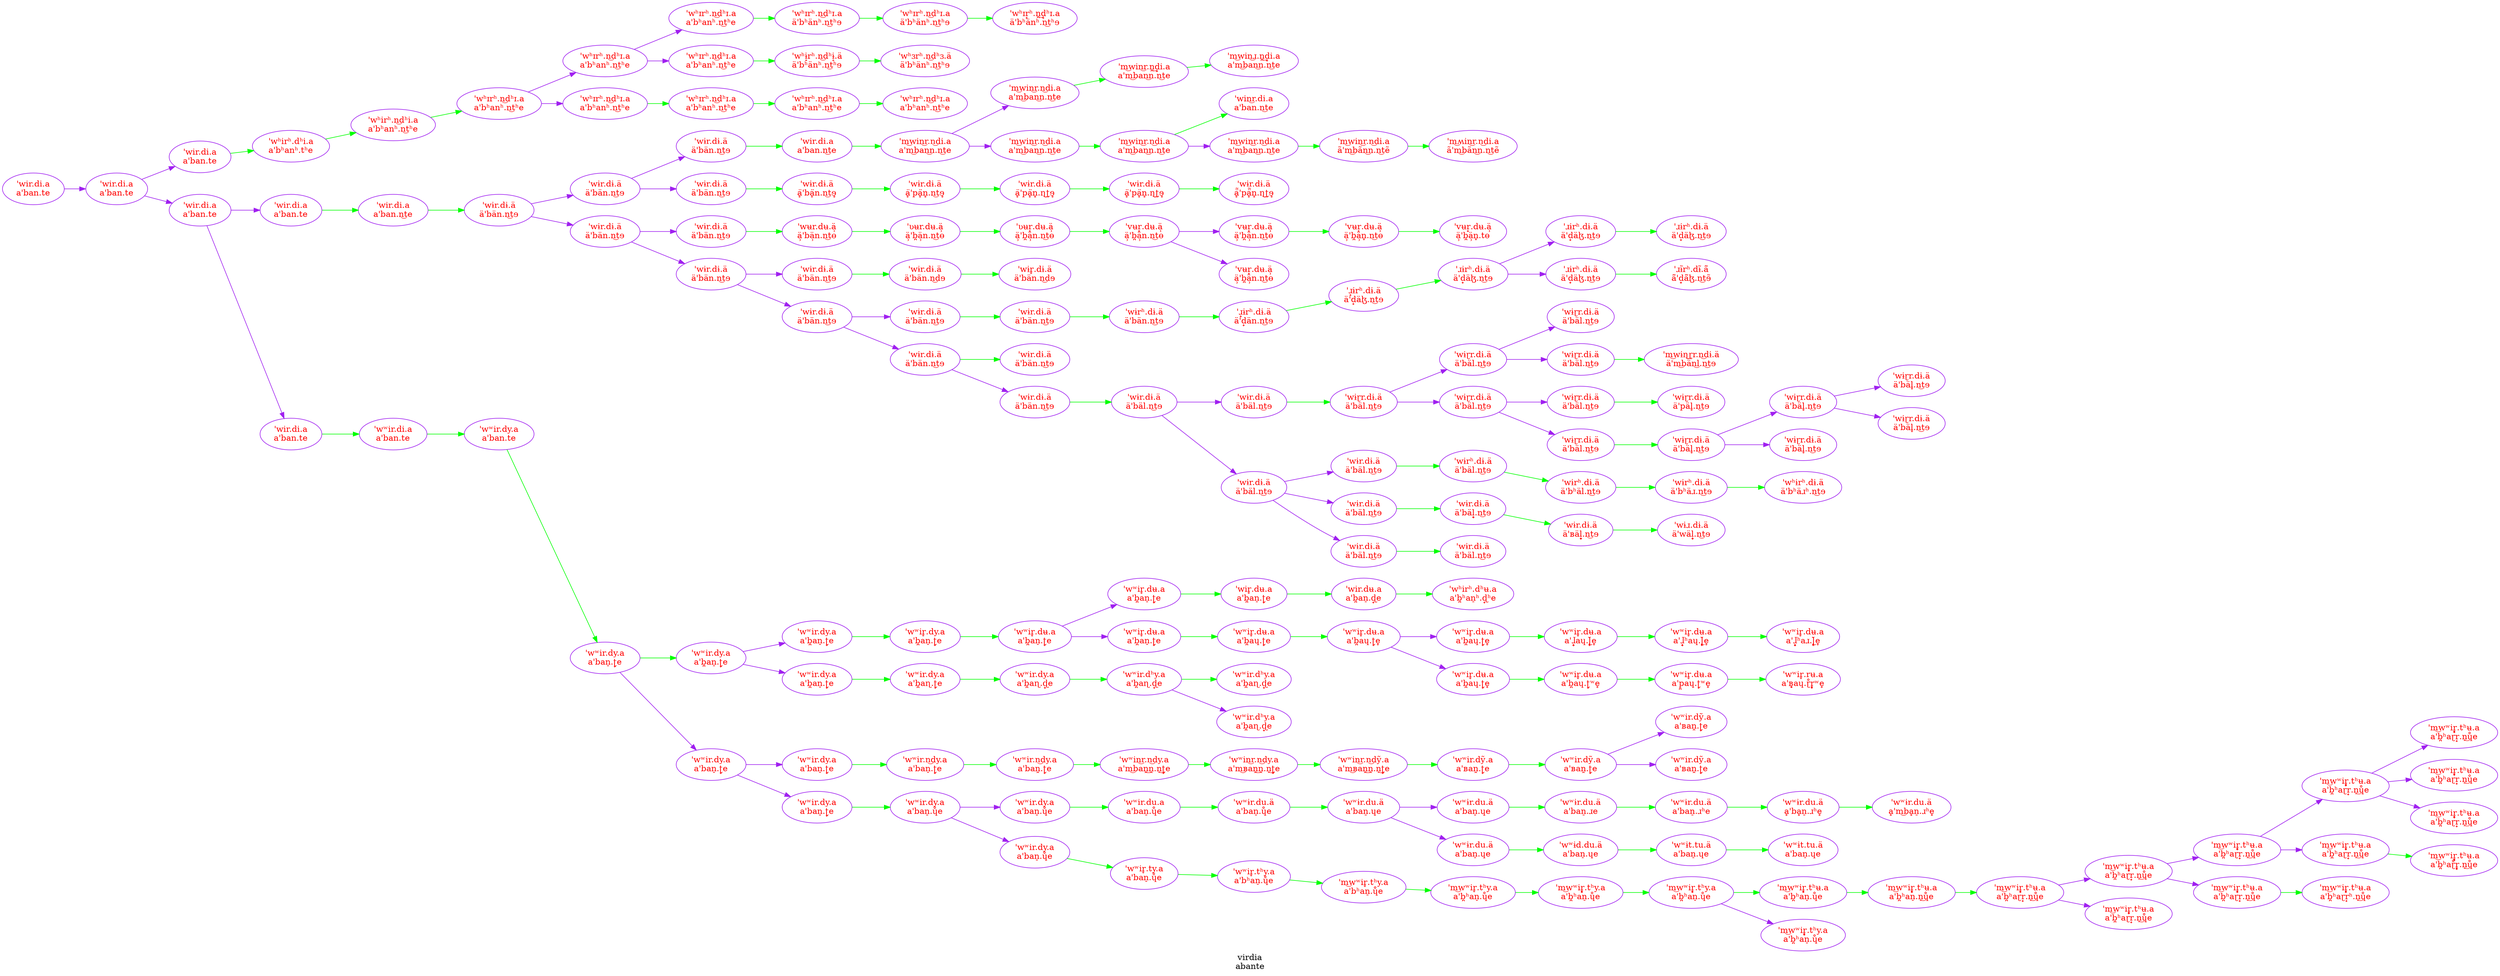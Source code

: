 digraph " We display the history of a word" {
label = "virdia
abante" 
graph[rankdir="LR"];
node [style="filled", fillcolor = "white"];
edge [style="solid", color="purple"];
0 [label="'wɨr.dɨ.ä
ä'bäl.n͜tɘ", fillcolor= white, color="purple",  fontcolor="red"];
1 [label="'m͜wʷir̥̟.tʰy.a
a'b̪ʰan̠.ɥ̊e", fillcolor= white, color="purple",  fontcolor="red"];
2 [label="'wʷir̥.dʉ.a
a'p̪aɥ.ʈ̟ʷe̥", fillcolor= white, color="purple",  fontcolor="red"];
3 [label="'wʷir.n͜dy.a
a'ban̼.ʈ̟e", fillcolor= white, color="purple",  fontcolor="red"];
4 [label="'wʷir̥.dʉ.a
a'b̪an̠.ʈ̟e", fillcolor= white, color="purple",  fontcolor="red"];
5 [label="'m͜wʷir̥̟.tʰʉ.a
a'b̪ʰaɽr̟.n̠͜ɥ̊e", fillcolor= white, color="purple",  fontcolor="red"];
6 [label="'wʷir.dỹ.a
a'ʙan̼.ʈ̟e", fillcolor= white, color="purple",  fontcolor="red"];
7 [label="'wir.di.a
a'ban.te", fillcolor= white, color="purple",  fontcolor="red"];
8 [label="'wɨɹ.dɨ.ä
ä'wäl̟̟̟.n͜tɘ", fillcolor= white, color="purple",  fontcolor="red"];
9 [label="'wʷir.dʰy.a
a'b̪aɳ.ɖ̟e", fillcolor= white, color="purple",  fontcolor="red"];
10 [label="'wɨɽr.dɨ.ä
ä'päl̥.n͜tɘ", fillcolor= white, color="purple",  fontcolor="red"];
11 [label="'wɨr.dɨ.ä
ä'bäl.n͜tɘ", fillcolor= white, color="purple",  fontcolor="red"];
12 [label="'wʷin͜r.n͜dy.a
a'm͜ʙan̼͜n̼.n̠͜ʈ̟e", fillcolor= white, color="purple",  fontcolor="red"];
13 [label="'wʷir.dy.a
a'ban̠.ʈ̟e", fillcolor= white, color="purple",  fontcolor="red"];
14 [label="'wʷir̥.dʉ.a
a'b̪an̠.ʈ̟e", fillcolor= white, color="purple",  fontcolor="red"];
15 [label="'win͜r.di.a
a'ban.n͜te", fillcolor= white, color="purple",  fontcolor="red"];
16 [label="'vʉr̟.dʉ.ä̹
ä̹'b̪ä̹n̥.n͜tɵ", fillcolor= white, color="purple",  fontcolor="red"];
17 [label="'m͜wʷir̥̟.tʰʉ.a
a'b̪ʰan̠.ɥ̊e", fillcolor= white, color="purple",  fontcolor="red"];
18 [label="'wʷir.n͜dy.a
a'ban̠.ʈ̟e", fillcolor= white, color="purple",  fontcolor="red"];
19 [label="'wɨrʰ.dɨ.ä
ä'bän.n͜tɘ", fillcolor= white, color="purple",  fontcolor="red"];
20 [label="'m͜wʷir̥.tʰy.a
a'b̪ʰan̠.ɥ̊e", fillcolor= white, color="purple",  fontcolor="red"];
21 [label="'wʷir̥.dʉ.a
a'ɺ̟̟̟aɥ.ɭ̥̟̆e̥", fillcolor= white, color="purple",  fontcolor="red"];
22 [label="'wʰɨ̝rʰ.n͜dʰɨ̝.ä
ä'bʰänʰ.n͜tʰɘ", fillcolor= white, color="purple",  fontcolor="red"];
23 [label="'wʰɪrʰ.n͜dʰɪ.a
a'bʰanʰ.n͜tʰe", fillcolor= white, color="purple",  fontcolor="red"];
24 [label="'wɨɽr.dɨ.ä
ä'bäl.n͜tɘ", fillcolor= white, color="purple",  fontcolor="red"];
25 [label="'m͜wʷir̥̟.tʰʉ.a
a'b̪ʰaɽr̟.n̠͜ɥ̊e", fillcolor= white, color="purple",  fontcolor="red"];
26 [label="'vʉr̟.dʉ.ä̹
ä̹'b̪ä̹n.n͜tɵ", fillcolor= white, color="purple",  fontcolor="red"];
27 [label="'wʷir.dy.a
a'b̪an̠.ʈ̟e", fillcolor= white, color="purple",  fontcolor="red"];
28 [label="'wɨɽr.dɨ.ä
ä'bäl.n͜tɘ", fillcolor= white, color="purple",  fontcolor="red"];
29 [label="'wɨr.dɨ.ä
ä'bän.n͜tɘ", fillcolor= white, color="purple",  fontcolor="red"];
30 [label="'wir.di.a
a'ban.te", fillcolor= white, color="purple",  fontcolor="red"];
31 [label="'wir.di.a
a'ban.n͜te", fillcolor= white, color="purple",  fontcolor="red"];
32 [label="'m͜wʷir̥.tʰy.a
a'bʰan̠.ɥ̊e", fillcolor= white, color="purple",  fontcolor="red"];
33 [label="'wʰɪr̟ʰ.n̪͜d̟ʰɪ.a
ä'bʰänʰ.n͜tʰɘ", fillcolor= white, color="purple",  fontcolor="red"];
34 [label="'wɨr.dɨ.ä
ä'bäl.n͜tɘ", fillcolor= white, color="purple",  fontcolor="red"];
35 [label="'wɨr.dɨ.ä
ḁ̈̃'pḁ̈̃n̥.ɳ͜ʈɘ̥", fillcolor= white, color="purple",  fontcolor="red"];
36 [label="'m͜win͜r.n͜di.a
ã'm͜bãn͜n.n͜tẽ", fillcolor= white, color="purple",  fontcolor="red"];
37 [label="'m͜wʷir̥̟.tʰy.a
a'b̪ʰan̠.ɥ̊e", fillcolor= white, color="purple",  fontcolor="red"];
38 [label="'wʰɨrʰ.dɨ.ä
ä'bʰäɹʰ.n͜tɘ", fillcolor= white, color="purple",  fontcolor="red"];
39 [label="'m͜wʷir̥̟.tʰʉ.a
a'b̪ʰaɽr̟.n̠͜ɥ̊e", fillcolor= white, color="purple",  fontcolor="red"];
40 [label="'wir.dʉ.a
a'b̪an̠.ɖ̟e", fillcolor= white, color="purple",  fontcolor="red"];
41 [label="'wʷir̥.dʉ.a
a'b̪an̠.ʈ̟e", fillcolor= white, color="purple",  fontcolor="red"];
42 [label="'wʷir.dy.a
a'b̪aɳ.ɖ̟e", fillcolor= white, color="purple",  fontcolor="red"];
43 [label="'wʉr.dʉ.ä̹
ä̹'bä̹n.n͜tɵ", fillcolor= white, color="purple",  fontcolor="red"];
44 [label="'wʰɪrʰ.n͜dʰɪ.a
a'bʰanʰ.n͜tʰe", fillcolor= white, color="purple",  fontcolor="red"];
45 [label="'wɨɽr.dɨ.ä
ä'bäl.n͜tɘ", fillcolor= white, color="purple",  fontcolor="red"];
46 [label="'wʷir̥.dy.a
a'b̪an̠.ʈ̟e", fillcolor= white, color="purple",  fontcolor="red"];
47 [label="'wʰirʰ.dʰi.a
a'bʰanʰ.tʰe", fillcolor= white, color="purple",  fontcolor="red"];
48 [label="'wɨr.dɨ.ä
ä'bäl.n͜tɘ", fillcolor= white, color="purple",  fontcolor="red"];
49 [label="'wɨr.dɨ.ä
ä'bän.n͜tɘ", fillcolor= white, color="purple",  fontcolor="red"];
50 [label="'ɹɨrʰ.dɨ.ä
ä'd̟äɮ.n͜tɘ", fillcolor= white, color="purple",  fontcolor="red"];
51 [label="'m͜wʷir̥̟.tʰʉ.a
a'b̪ʰaɽr̟ʰ.n̠͜ɥ̊e", fillcolor= white, color="purple",  fontcolor="red"];
52 [label="'m͜wʷir̥̟.tʰy.a
a'b̪ʰan̠.ɥ̊e", fillcolor= white, color="purple",  fontcolor="red"];
53 [label="'wʷir̥.dʉ.a
a'ɺ̟̟̟ʰaɥ.ɭ̥̟̆e̥", fillcolor= white, color="purple",  fontcolor="red"];
54 [label="'wɨr.dɨ.ä
ḁ̈'pḁ̈n̥.n͜tɘ̥", fillcolor= white, color="purple",  fontcolor="red"];
55 [label="'wʷɨr.du.ä
a'ban̠.ɥe", fillcolor= white, color="purple",  fontcolor="red"];
56 [label="'wɨr.dɨ.ä
ä'bän.n͜tɘ", fillcolor= white, color="purple",  fontcolor="red"];
57 [label="'wɨr.dɨ.ä
ä'bän.n͜tɘ", fillcolor= white, color="purple",  fontcolor="red"];
58 [label="'wɨɽr.dɨ.ä
ä'bäl.n͜tɘ", fillcolor= white, color="purple",  fontcolor="red"];
59 [label="'wɨr.dɨ.ä
ä'bän.n͜tɘ", fillcolor= white, color="purple",  fontcolor="red"];
60 [label="'wʷir.di.a
a'ban.te", fillcolor= white, color="purple",  fontcolor="red"];
61 [label="'wʰɜrʰ.n͜dʰɜ.ä
ä'bʰänʰ.n͜tʰɘ", fillcolor= white, color="purple",  fontcolor="red"];
62 [label="'m͜wɨɳ͜ɽr.n͜dɨ.ä
ä'm͜bän͜l.n͜tɘ", fillcolor= white, color="purple",  fontcolor="red"];
63 [label="'wʷɨr.du.ä
a'ban̠.ɹe", fillcolor= white, color="purple",  fontcolor="red"];
64 [label="'ɹɨrʰ.dɨ.ä
ä'd̟äɮ.n͜tɘ", fillcolor= white, color="purple",  fontcolor="red"];
65 [label="'ɹɨ̃rʰ.dɨ̃.ä̃
ä̃'d̟ä̃ɮ.n͜tɘ̃", fillcolor= white, color="purple",  fontcolor="red"];
66 [label="'ɹ̟ɨrʰ.dɨ.ä
ä'd̟än.n͜tɘ", fillcolor= white, color="purple",  fontcolor="red"];
67 [label="'m͜wʷir̥̟.tʰʉ.a
a'b̪ʰaɽr̟.n̠͜ɥ̊e", fillcolor= white, color="purple",  fontcolor="red"];
68 [label="'wʷɨr.du.ä
a'ban̠.ɹʰe", fillcolor= white, color="purple",  fontcolor="red"];
69 [label="'wir.di.a
a'ban.te", fillcolor= white, color="purple",  fontcolor="red"];
70 [label="'wir.di.a
a'ban.te", fillcolor= white, color="purple",  fontcolor="red"];
71 [label="'wʷir.dʰy.a
a'b̪aɳ.ɖ̟e", fillcolor= white, color="purple",  fontcolor="red"];
72 [label="'m͜wʷir̥̟.tʰʉ.a
a'b̪ʰaɽr̟.n̠͜ɥ̊e", fillcolor= white, color="purple",  fontcolor="red"];
73 [label="'wɨɽr.dɨ.ä
ä'bäl.n͜tɘ", fillcolor= white, color="purple",  fontcolor="red"];
74 [label="'wʷir.dy.a
a'ban.te", fillcolor= white, color="purple",  fontcolor="red"];
75 [label="'m͜wʷir̥̟.tʰʉ.a
a'b̪ʰaɽr̟.n̠͜ɥ̊e", fillcolor= white, color="purple",  fontcolor="red"];
76 [label="'wɨr.dɨ.ä
ä'bäl.n͜tɘ", fillcolor= white, color="purple",  fontcolor="red"];
77 [label="'wir.di.a
a'ban.n͜te", fillcolor= white, color="purple",  fontcolor="red"];
78 [label="'wɨr.dɨ.ä
ä'bän.n͜tɘ", fillcolor= white, color="purple",  fontcolor="red"];
79 [label="'wʰɪrʰ.n͜dʰɪ.a
a'bʰanʰ.n͜tʰe", fillcolor= white, color="purple",  fontcolor="red"];
80 [label="'wʷir̥.tʰy.a
a'bʰan̠.ɥ̊e", fillcolor= white, color="purple",  fontcolor="red"];
81 [label="'wʷir.dy.a
a'ban̠.ʈ̟e", fillcolor= white, color="purple",  fontcolor="red"];
82 [label="'wɨɽr.dɨ.ä
ä'bäl̥.n͜tɘ", fillcolor= white, color="purple",  fontcolor="red"];
83 [label="'wʷɨd.du.ä
a'ban̠.ɥe", fillcolor= white, color="purple",  fontcolor="red"];
84 [label="'wʰɪrʰ.n͜dʰɪ.a
ä'bʰänʰ.n͜tʰɘ", fillcolor= white, color="purple",  fontcolor="red"];
85 [label="'wɨr.dɨ.ä
ä'bän.n͜tɘ", fillcolor= white, color="purple",  fontcolor="red"];
86 [label="'m͜ʍin͜r.n͜di.a
ã'm͜bãn͜n.n͜tẽ", fillcolor= white, color="purple",  fontcolor="red"];
87 [label="'wʰɪrʰ.n͜dʰɪ.a
ä'bʰänʰ.n͜tʰɘ", fillcolor= white, color="purple",  fontcolor="red"];
88 [label="'wʷir̥.ty.a
a'ban̠.ɥ̊e", fillcolor= white, color="purple",  fontcolor="red"];
89 [label="'wɨɽr.dɨ.ä
ä'bäl̥.n͜tɘ", fillcolor= white, color="purple",  fontcolor="red"];
90 [label="'wɨr̥.dɨ.ä
ä'bän.n͜dɘ", fillcolor= white, color="purple",  fontcolor="red"];
91 [label="'m͜win͜r.n͜di.a
a'm͜ban͜n.n͜te", fillcolor= white, color="purple",  fontcolor="red"];
92 [label="'wʰɪrʰ.n͜dʰɪ.a
a'bʰanʰ.n͜tʰe", fillcolor= white, color="purple",  fontcolor="red"];
93 [label="'wɨr.dɨ.ä
ä'bän.n͜tɘ", fillcolor= white, color="purple",  fontcolor="red"];
94 [label="'wʷɨr.du.ä
ḁ'm͜bḁn̠.ɹʰe̥", fillcolor= white, color="purple",  fontcolor="red"];
95 [label="'wʷir.dy.a
a'ban̠.ʈ̟e", fillcolor= white, color="purple",  fontcolor="red"];
96 [label="'vʉr̟.dʉ.ä̹
ä̹'b̪ä̹n.n͜tɵ", fillcolor= white, color="purple",  fontcolor="red"];
97 [label="'m͜win͜r.n͜di.a
a'm͜ban͜n.n͜te", fillcolor= white, color="purple",  fontcolor="red"];
98 [label="'m͜win͜ɹ.n̪͜d̟i.a
a'm͜ban͜n.n͜te", fillcolor= white, color="purple",  fontcolor="red"];
99 [label="'wir.di.a
a'ban.te", fillcolor= white, color="purple",  fontcolor="red"];
100 [label="'wɨr.dɨ.ä
ä'bäl.n͜tɘ", fillcolor= white, color="purple",  fontcolor="red"];
101 [label="'wʰɪrʰ.n͜dʰɪ.a
a'bʰanʰ.n͜tʰe", fillcolor= white, color="purple",  fontcolor="red"];
102 [label="'wɨr.dɨ.ä
ä'bäl.n͜tɘ", fillcolor= white, color="purple",  fontcolor="red"];
103 [label="'wɨr.dɨ.ä
ḁ̈'pḁ̈n̥.ɳ͜ʈɘ̥", fillcolor= white, color="purple",  fontcolor="red"];
104 [label="'ɹɨrʰ.dɨ.ä
ä'd̟äɮ.n͜tɘ", fillcolor= white, color="purple",  fontcolor="red"];
105 [label="'ʋʉr̟.dʉ.ä̹
ä̹'b̪ä̹n.n͜tɵ", fillcolor= white, color="purple",  fontcolor="red"];
106 [label="'wʷir̥.dʉ.a
a'b̪aɥ.ʈ̟e̥", fillcolor= white, color="purple",  fontcolor="red"];
107 [label="'wʷɨr.du.ä
ḁ'bḁn̠.ɹʰe̥", fillcolor= white, color="purple",  fontcolor="red"];
108 [label="'wɨɽr.dɨ.ä
ä'bäl̥.n͜tɘ", fillcolor= white, color="purple",  fontcolor="red"];
109 [label="'wʷɨr.du.ä
a'ban̠.ɥe", fillcolor= white, color="purple",  fontcolor="red"];
110 [label="'wɨr.dɨ.ä
ä'bän.n͜tɘ", fillcolor= white, color="purple",  fontcolor="red"];
111 [label="'ɹɨrʰ.dɨ.ä
ä'd̟äɮ.n͜tɘ", fillcolor= white, color="purple",  fontcolor="red"];
112 [label="'wʷɨr.du.ä
a'ban̠.ɥ̊e", fillcolor= white, color="purple",  fontcolor="red"];
113 [label="'wʷir.dy.a
a'ban̠.ʈ̟e", fillcolor= white, color="purple",  fontcolor="red"];
114 [label="'m͜win͜r.n̪͜d̟i.a
a'm͜ban͜n.n͜te", fillcolor= white, color="purple",  fontcolor="red"];
115 [label="'wʰɪrʰ.n͜dʰɪ.a
a'bʰanʰ.n͜tʰe", fillcolor= white, color="purple",  fontcolor="red"];
116 [label="'m͜wʷir̥̟.tʰʉ.a
a'b̪ʰaɽr̟.n̠͜ɥ̊e", fillcolor= white, color="purple",  fontcolor="red"];
117 [label="'wɨr.dɨ.ä
ä'bän.n͜tɘ", fillcolor= white, color="purple",  fontcolor="red"];
118 [label="'wɨr.dɨ.ä
ä'bän.n͜tɘ", fillcolor= white, color="purple",  fontcolor="red"];
119 [label="'wʷin͜r.n͜dỹ.a
a'm͜ʙan̼͜n̼.n̠͜ʈ̟e", fillcolor= white, color="purple",  fontcolor="red"];
120 [label="'wʷir.dy.a
a'b̪an̠.ʈ̟e", fillcolor= white, color="purple",  fontcolor="red"];
121 [label="'wɨɽr.dɨ.ä
ä'bäl̥.n͜tɘ", fillcolor= white, color="purple",  fontcolor="red"];
122 [label="'wɨr.dɨ.ä
ä'bän.n͜tɘ", fillcolor= white, color="purple",  fontcolor="red"];
123 [label="'wɨr.dɨ.ä
ä'bän.n͜tɘ", fillcolor= white, color="purple",  fontcolor="red"];
124 [label="'wʷir̥.dʉ.a
a'b̪aɥ.ʈ̟e", fillcolor= white, color="purple",  fontcolor="red"];
125 [label="'wir̥.dʉ.a
a'b̪an̠.ʈ̟e", fillcolor= white, color="purple",  fontcolor="red"];
126 [label="'wʷir.du.a
a'ban̠.ɥ̊e", fillcolor= white, color="purple",  fontcolor="red"];
127 [label="'wɨrʰ.dɨ.ä
ä'bʰäɹ.n͜tɘ", fillcolor= white, color="purple",  fontcolor="red"];
128 [label="'vʉr̟.dʉ.ä̹
ä̹'b̪ä̹n.n͜tɵ", fillcolor= white, color="purple",  fontcolor="red"];
129 [label="'m͜wʷir̥̟.tʰʉ.a
a'b̪ʰaɽr̟.n̠͜ɥ̊e", fillcolor= white, color="purple",  fontcolor="red"];
130 [label="'m͜wʷir̥̟.tʰʉ.a
a'b̪ʰaɽr̟.n̠͜ɥ̊e", fillcolor= white, color="purple",  fontcolor="red"];
131 [label="'wʰɪrʰ.n͜dʰɪ.a
a'bʰanʰ.n͜tʰe", fillcolor= white, color="purple",  fontcolor="red"];
132 [label="'wʷir.dy.a
a'ban̠.ɥ̊e", fillcolor= white, color="purple",  fontcolor="red"];
133 [label="'wɨɽr.dɨ.ä
ä'bäl̥.n͜tɘ", fillcolor= white, color="purple",  fontcolor="red"];
134 [label="'wɨɽr.dɨ.ä
ä'bäl.n͜tɘ", fillcolor= white, color="purple",  fontcolor="red"];
135 [label="'wɨr.dɨ.ä
ḁ̈'pḁ̈n̥.ɳ͜ʈɘ̥", fillcolor= white, color="purple",  fontcolor="red"];
136 [label="'wʷir.dỹ.a
a'ʙan̼.ʈ̟e", fillcolor= white, color="purple",  fontcolor="red"];
137 [label="'m͜win͜r.n͜di.a
a'm͜ban͜n.n͜te", fillcolor= white, color="purple",  fontcolor="red"];
138 [label="'wʷir̥.dʉ.a
a'ɺ̟̟̟ʰaɹ.ɭ̥̟̆e̥", fillcolor= white, color="purple",  fontcolor="red"];
139 [label="'vʉr̟.dʉ.ä̹
ä̹'b̪ä̹n̥.tɵ", fillcolor= white, color="purple",  fontcolor="red"];
140 [label="'wʷir̥.dʉ.a
a'b̪aɥ.ʈ̟e̥", fillcolor= white, color="purple",  fontcolor="red"];
141 [label="'wɨr.dɨ.ä
ä'bän.n͜tɘ", fillcolor= white, color="purple",  fontcolor="red"];
142 [label="'m͜wʷir̥̟.tʰʉ.a
a'b̪ʰaɽr̟.n̠͜ɥ̊e", fillcolor= white, color="purple",  fontcolor="red"];
143 [label="'wʰirʰ.dʰʉ.a
a'b̪ʰan̠ʰ.ɖ̟ʰe", fillcolor= white, color="purple",  fontcolor="red"];
144 [label="'m͜win͜r.n͜di.a
a'm͜ban͜n.n͜te", fillcolor= white, color="purple",  fontcolor="red"];
145 [label="'wʰɪrʰ.n͜dʰɪ.a
a'bʰanʰ.n͜tʰe", fillcolor= white, color="purple",  fontcolor="red"];
146 [label="'wɨr.dɨ.ä
ḁ̈'bḁ̈n.n͜tɘ̥", fillcolor= white, color="purple",  fontcolor="red"];
147 [label="'wʷɨt.tu.ä
a'ban̠.ɥe", fillcolor= white, color="purple",  fontcolor="red"];
148 [label="'wʷir.dy.a
a'b̪an̠.ʈ̟e", fillcolor= white, color="purple",  fontcolor="red"];
149 [label="'m͜wʷir̥̟.tʰʉ.a
a'b̪ʰaɽ̊r̥̟.n̠͜ɥ̊e", fillcolor= white, color="purple",  fontcolor="red"];
150 [label="'wʷɨt.tu.ä
a'ban̠.ɥe", fillcolor= white, color="purple",  fontcolor="red"];
151 [label="'wʷir.dʰy.a
a'b̪aɳ.ɖ̟e", fillcolor= white, color="purple",  fontcolor="red"];
152 [label="'m͜wʷir̥̟.tʰʉ.a
a'b̪ʰan̠.n̠͜ɥ̊e", fillcolor= white, color="purple",  fontcolor="red"];
153 [label="'wʷir.dy.a
a'ban̠.ɥ̊e", fillcolor= white, color="purple",  fontcolor="red"];
154 [label="'wɨrʰ.dɨ.ä
ä'bäl.n͜tɘ", fillcolor= white, color="purple",  fontcolor="red"];
155 [label="'wɨr.dɨ.ä
ä'ʙäl̟̟̟.n͜tɘ", fillcolor= white, color="purple",  fontcolor="red"];
156 [label="'wɨrʰ.dɨ.ä
ä'bʰäl.n͜tɘ", fillcolor= white, color="purple",  fontcolor="red"];
157 [label="'wɨr.dɨ.ä
ä'bän.n͜dɘ", fillcolor= white, color="purple",  fontcolor="red"];
158 [label="'m͜win͜r.n͜di.a
a'm͜ban͜n.n͜te", fillcolor= white, color="purple",  fontcolor="red"];
159 [label="'wɨɽr.dɨ.ä
ä'bäl.n͜tɘ", fillcolor= white, color="purple",  fontcolor="red"];
160 [label="'wʷir.dy.a
a'ban̠.ɥ̊e", fillcolor= white, color="purple",  fontcolor="red"];
161 [label="'ɹ̟ɨrʰ.dɨ.ä
ä'd̟äɮ.n͜tɘ", fillcolor= white, color="purple",  fontcolor="red"];
162 [label="'wʰirʰ.n͜dʰi.a
a'bʰanʰ.n͜tʰe", fillcolor= white, color="purple",  fontcolor="red"];
163 [label="'wɨr.dɨ.ä
ä'bäl̟̟̟.n͜tɘ", fillcolor= white, color="purple",  fontcolor="red"];
164 [label="'wʷir̥.dʉ.a
a'b̪aɥ.ʈ̟ʷe̥", fillcolor= white, color="purple",  fontcolor="red"];
165 [label="'wʷɨr.du.ä
a'ban̠.ɥe", fillcolor= white, color="purple",  fontcolor="red"];
166 [label="'wʷir.dỹ.a
a'ʙan̼.ʈ̟e", fillcolor= white, color="purple",  fontcolor="red"];
167 [label="'ʋʉr.dʉ.ä̹
ä̹'b̪ä̹n.n͜tɵ", fillcolor= white, color="purple",  fontcolor="red"];
168 [label="'wʷir.dỹ.a
a'ʙan̼.ʈ̟e", fillcolor= white, color="purple",  fontcolor="red"];
169 [label="'wʷir̥.rʉ.a
a'ʙ̥̠aɥ.ɽ̊r̥̟ʷe̥", fillcolor= white, color="purple",  fontcolor="red"];
170 [label="'wir.di.a
a'ban.te", fillcolor= white, color="purple",  fontcolor="red"];
171 [label="'wʷir̥.dʉ.a
a'b̪aɥ.ʈ̟e̥", fillcolor= white, color="purple",  fontcolor="red"];
172 [label="'wʷin͜r.n͜dy.a
a'm͜ban̼͜n̼.n̠͜ʈ̟e", fillcolor= white, color="purple",  fontcolor="red"];
173 [label="'wʷir.dy.a
a'b̪aɳ.ʈ̟e", fillcolor= white, color="purple",  fontcolor="red"];
170 -> 69;
69 -> 30;
77 -> 49[style="solid", color="green"];
70 -> 77[style="solid", color="green"];
30 -> 70;
49 -> 141;
141 -> 123;
123 -> 117;
117 -> 93;
78 -> 76[style="solid", color="green"];
93 -> 78;
0 -> 58[style="solid", color="green"];
76 -> 0;
58 -> 24;
58 -> 134;
73 -> 82[style="solid", color="green"];
134 -> 73;
82 -> 108;
76 -> 48;
161 -> 104[style="solid", color="green"];
66 -> 161[style="solid", color="green"];
19 -> 66[style="solid", color="green"];
122 -> 19[style="solid", color="green"];
59 -> 122[style="solid", color="green"];
117 -> 59;
105 -> 96[style="solid", color="green"];
167 -> 105[style="solid", color="green"];
43 -> 167[style="solid", color="green"];
85 -> 43[style="solid", color="green"];
141 -> 85;
49 -> 56;
31 -> 137[style="solid", color="green"];
57 -> 31[style="solid", color="green"];
56 -> 57;
97 -> 144[style="solid", color="green"];
137 -> 97;
74 -> 95[style="solid", color="green"];
60 -> 74[style="solid", color="green"];
99 -> 60[style="solid", color="green"];
30 -> 99;
95 -> 81;
113 -> 132[style="solid", color="green"];
81 -> 113;
37 -> 1[style="solid", color="green"];
20 -> 37[style="solid", color="green"];
32 -> 20[style="solid", color="green"];
80 -> 32[style="solid", color="green"];
88 -> 80[style="solid", color="green"];
160 -> 88[style="solid", color="green"];
132 -> 160;
152 -> 67[style="solid", color="green"];
17 -> 152[style="solid", color="green"];
1 -> 17[style="solid", color="green"];
67 -> 39;
39 -> 75;
75 -> 129;
112 -> 165[style="solid", color="green"];
126 -> 112[style="solid", color="green"];
153 -> 126[style="solid", color="green"];
132 -> 153;
168 -> 136[style="solid", color="green"];
119 -> 168[style="solid", color="green"];
12 -> 119[style="solid", color="green"];
172 -> 12[style="solid", color="green"];
3 -> 172[style="solid", color="green"];
18 -> 3[style="solid", color="green"];
13 -> 18[style="solid", color="green"];
81 -> 13;
95 -> 27[style="solid", color="green"];
46 -> 41[style="solid", color="green"];
120 -> 46[style="solid", color="green"];
27 -> 120;
124 -> 106[style="solid", color="green"];
14 -> 124[style="solid", color="green"];
41 -> 14;
42 -> 71[style="solid", color="green"];
173 -> 42[style="solid", color="green"];
148 -> 173[style="solid", color="green"];
27 -> 148;
162 -> 115[style="solid", color="green"];
47 -> 162[style="solid", color="green"];
7 -> 47[style="solid", color="green"];
69 -> 7;
115 -> 79;
159 -> 62[style="solid", color="green"];
24 -> 159;
24 -> 28;
108 -> 121;
108 -> 89;
82 -> 133;
45 -> 10[style="solid", color="green"];
134 -> 45;
102 -> 34[style="solid", color="green"];
48 -> 102;
155 -> 8[style="solid", color="green"];
163 -> 155[style="solid", color="green"];
100 -> 163[style="solid", color="green"];
48 -> 100;
127 -> 38[style="solid", color="green"];
156 -> 127[style="solid", color="green"];
154 -> 156[style="solid", color="green"];
11 -> 154[style="solid", color="green"];
48 -> 11;
93 -> 29[style="solid", color="green"];
111 -> 65[style="solid", color="green"];
104 -> 111;
64 -> 50[style="solid", color="green"];
104 -> 64;
157 -> 90[style="solid", color="green"];
110 -> 157[style="solid", color="green"];
123 -> 110;
16 -> 139[style="solid", color="green"];
26 -> 16[style="solid", color="green"];
96 -> 26;
96 -> 128;
103 -> 35[style="solid", color="green"];
135 -> 103[style="solid", color="green"];
54 -> 135[style="solid", color="green"];
146 -> 54[style="solid", color="green"];
118 -> 146[style="solid", color="green"];
56 -> 118;
144 -> 15[style="solid", color="green"];
36 -> 86[style="solid", color="green"];
158 -> 36[style="solid", color="green"];
144 -> 158;
114 -> 98[style="solid", color="green"];
91 -> 114[style="solid", color="green"];
137 -> 91;
130 -> 149[style="solid", color="green"];
75 -> 130;
129 -> 5;
129 -> 25;
129 -> 72;
142 -> 51[style="solid", color="green"];
39 -> 142;
67 -> 116;
1 -> 52;
107 -> 94[style="solid", color="green"];
68 -> 107[style="solid", color="green"];
63 -> 68[style="solid", color="green"];
55 -> 63[style="solid", color="green"];
165 -> 55;
150 -> 147[style="solid", color="green"];
83 -> 150[style="solid", color="green"];
109 -> 83[style="solid", color="green"];
165 -> 109;
136 -> 166;
136 -> 6;
40 -> 143[style="solid", color="green"];
125 -> 40[style="solid", color="green"];
4 -> 125[style="solid", color="green"];
41 -> 4;
53 -> 138[style="solid", color="green"];
21 -> 53[style="solid", color="green"];
140 -> 21[style="solid", color="green"];
106 -> 140;
2 -> 169[style="solid", color="green"];
164 -> 2[style="solid", color="green"];
171 -> 164[style="solid", color="green"];
106 -> 171;
71 -> 9[style="solid", color="green"];
71 -> 151;
22 -> 61[style="solid", color="green"];
101 -> 22[style="solid", color="green"];
79 -> 101;
84 -> 33[style="solid", color="green"];
87 -> 84[style="solid", color="green"];
23 -> 87[style="solid", color="green"];
79 -> 23;
145 -> 131[style="solid", color="green"];
44 -> 145[style="solid", color="green"];
92 -> 44[style="solid", color="green"];
115 -> 92;
}